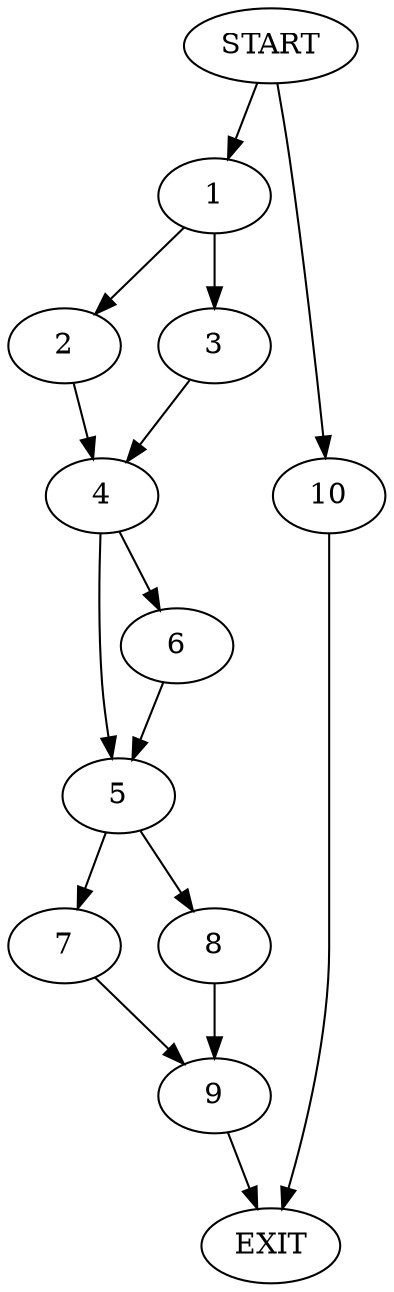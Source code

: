 digraph {
0 [label="START"]
11 [label="EXIT"]
0 -> 1
1 -> 2
1 -> 3
3 -> 4
2 -> 4
4 -> 5
4 -> 6
5 -> 7
5 -> 8
6 -> 5
7 -> 9
8 -> 9
9 -> 11
0 -> 10
10 -> 11
}
